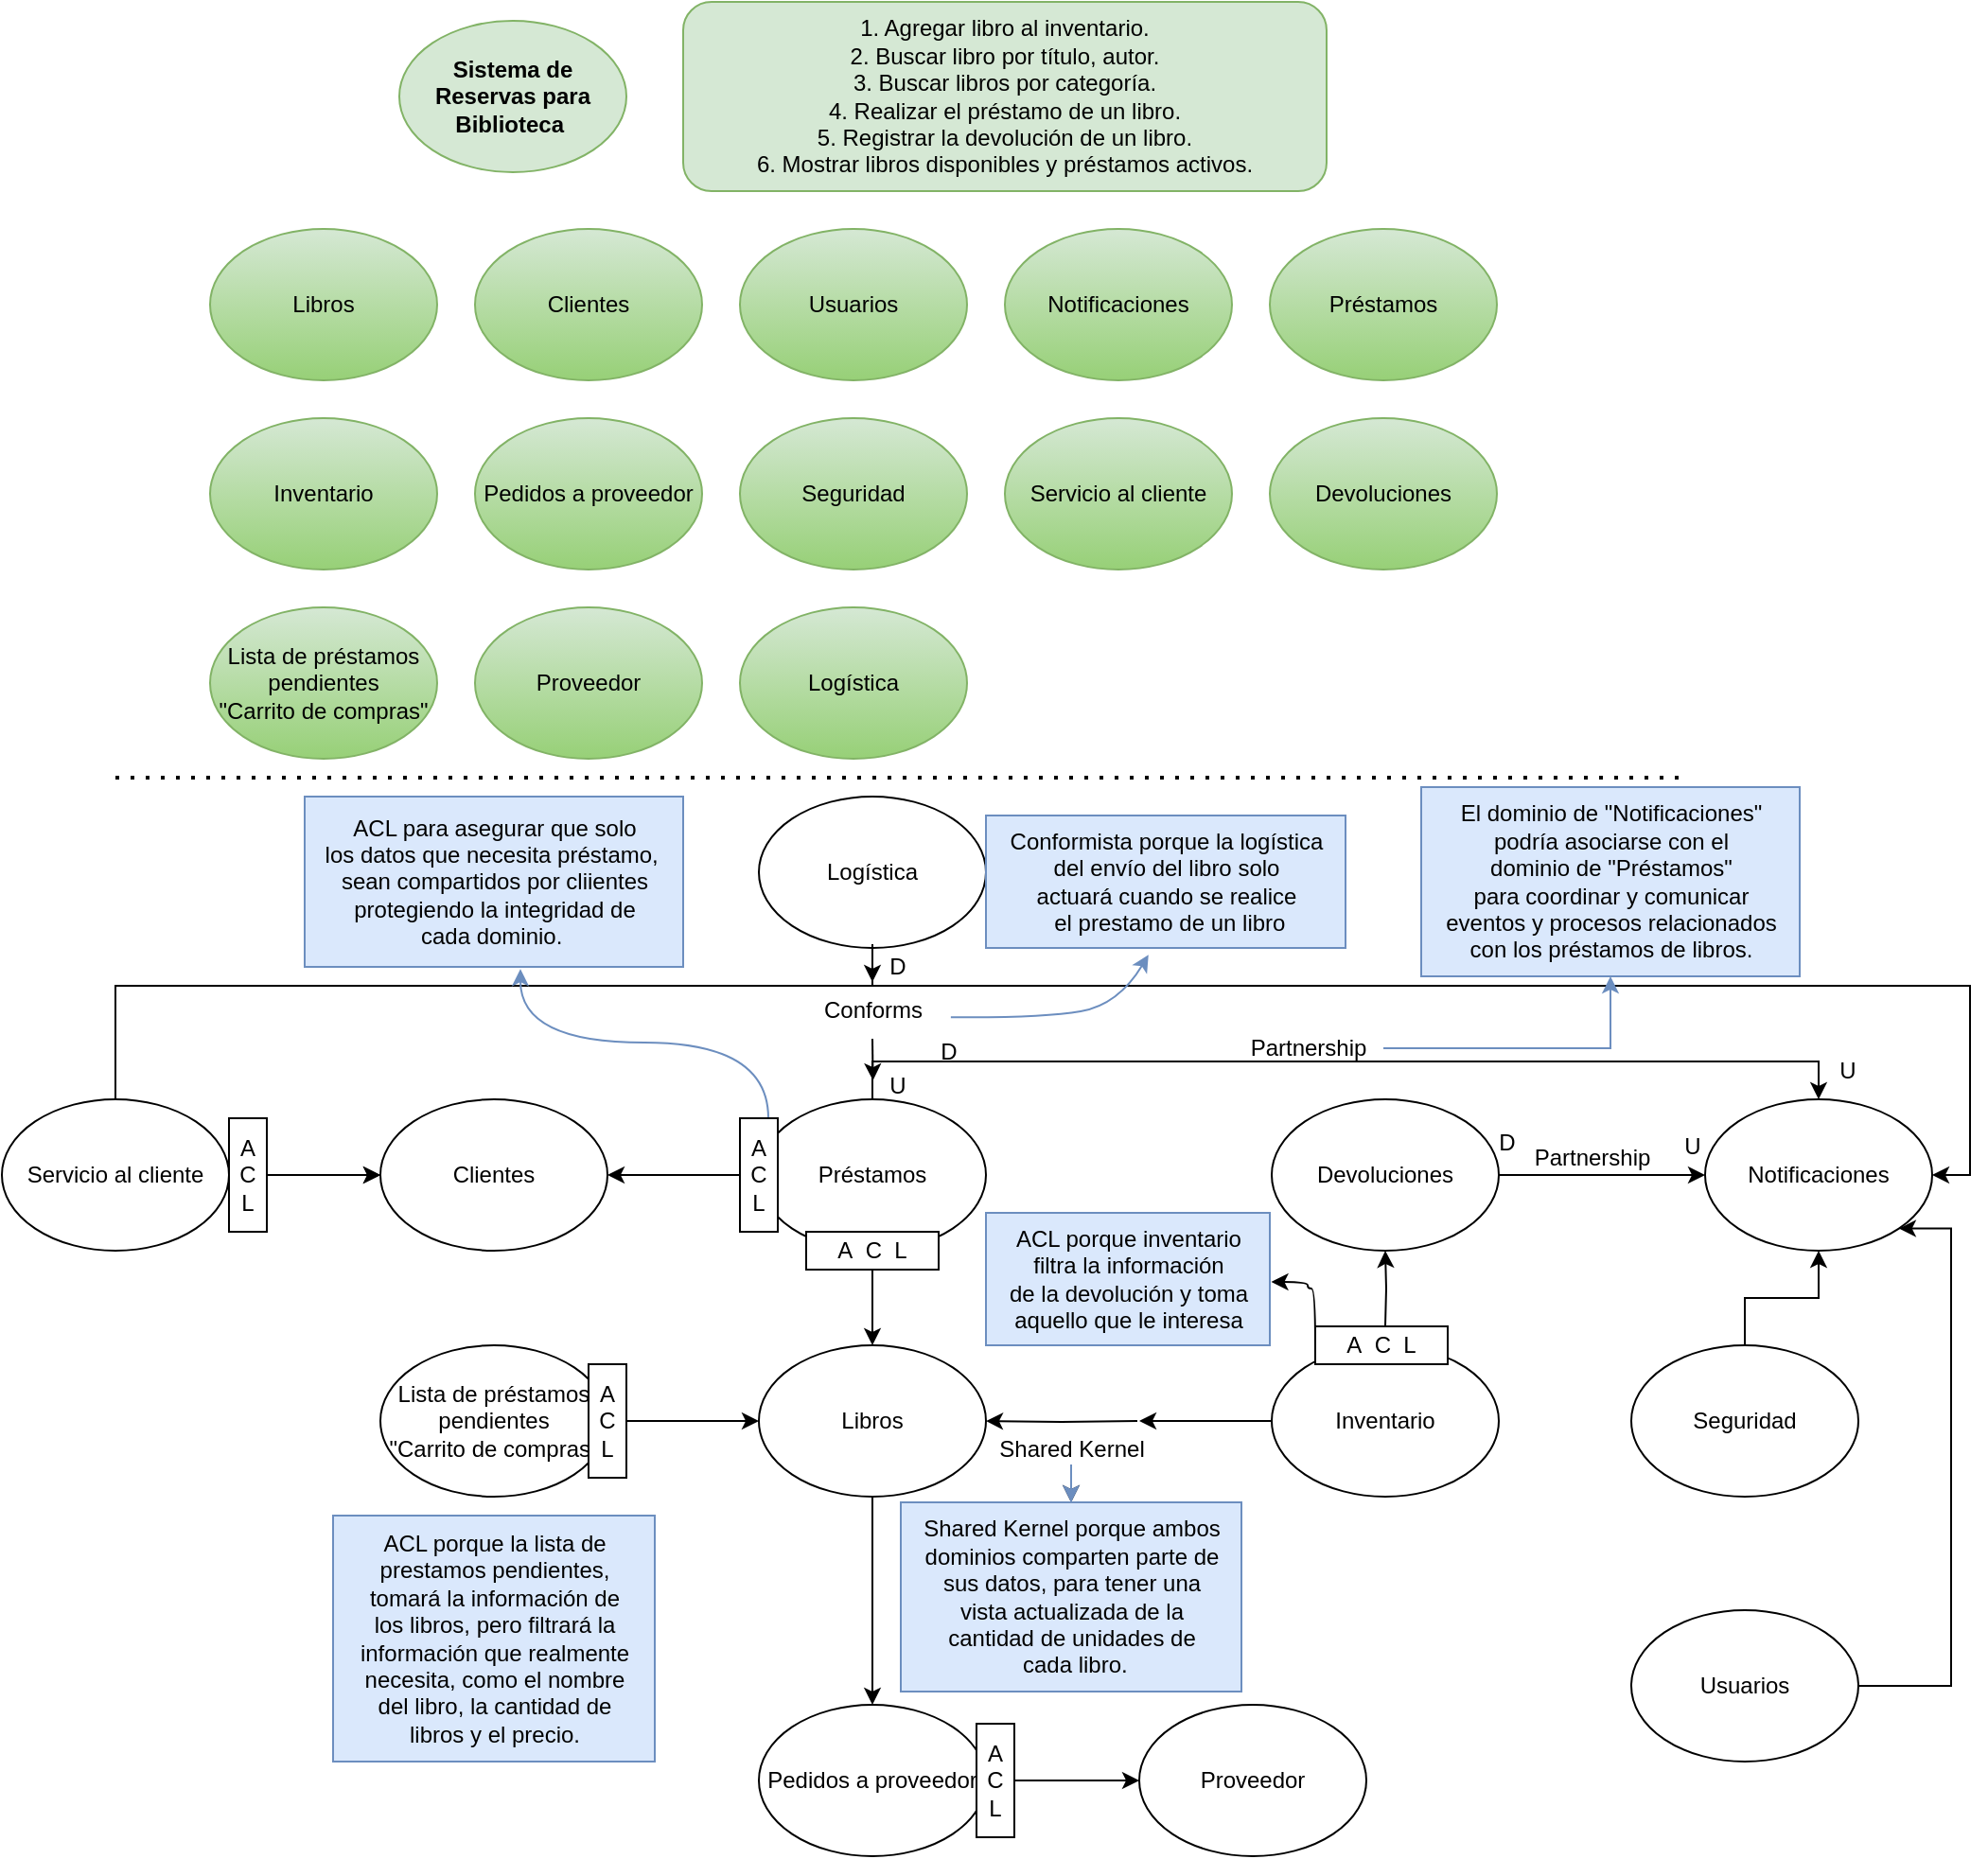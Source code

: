 <mxfile version="21.6.7" type="github">
  <diagram name="Page-1" id="8NP3AdUZ_DkiwLjYIJoB">
    <mxGraphModel dx="2085" dy="628" grid="1" gridSize="10" guides="1" tooltips="1" connect="1" arrows="1" fold="1" page="1" pageScale="1" pageWidth="850" pageHeight="1100" math="0" shadow="0">
      <root>
        <mxCell id="0" />
        <mxCell id="1" parent="0" />
        <mxCell id="hWaTpJQsUfpoI2xFxVlj-1" value="&lt;b&gt;Sistema de Reservas para Biblioteca&amp;nbsp;&lt;/b&gt;" style="ellipse;whiteSpace=wrap;html=1;fillColor=#d5e8d4;strokeColor=#82b366;" parent="1" vertex="1">
          <mxGeometry x="160" y="20" width="120" height="80" as="geometry" />
        </mxCell>
        <mxCell id="hWaTpJQsUfpoI2xFxVlj-2" value="Libros" style="ellipse;whiteSpace=wrap;html=1;fillColor=#d5e8d4;strokeColor=#82b366;gradientColor=#97d077;" parent="1" vertex="1">
          <mxGeometry x="60" y="130" width="120" height="80" as="geometry" />
        </mxCell>
        <mxCell id="hWaTpJQsUfpoI2xFxVlj-3" value="Clientes" style="ellipse;whiteSpace=wrap;html=1;fillColor=#d5e8d4;strokeColor=#82b366;gradientColor=#97d077;" parent="1" vertex="1">
          <mxGeometry x="200" y="130" width="120" height="80" as="geometry" />
        </mxCell>
        <mxCell id="hWaTpJQsUfpoI2xFxVlj-4" value="Usuarios" style="ellipse;whiteSpace=wrap;html=1;fillColor=#d5e8d4;strokeColor=#82b366;gradientColor=#97d077;" parent="1" vertex="1">
          <mxGeometry x="340" y="130" width="120" height="80" as="geometry" />
        </mxCell>
        <mxCell id="hWaTpJQsUfpoI2xFxVlj-5" value="Notificaciones" style="ellipse;whiteSpace=wrap;html=1;fillColor=#d5e8d4;strokeColor=#82b366;gradientColor=#97d077;" parent="1" vertex="1">
          <mxGeometry x="480" y="130" width="120" height="80" as="geometry" />
        </mxCell>
        <mxCell id="hWaTpJQsUfpoI2xFxVlj-6" value="Préstamos" style="ellipse;whiteSpace=wrap;html=1;fillColor=#d5e8d4;strokeColor=#82b366;gradientColor=#97d077;" parent="1" vertex="1">
          <mxGeometry x="620" y="130" width="120" height="80" as="geometry" />
        </mxCell>
        <mxCell id="hWaTpJQsUfpoI2xFxVlj-7" value="Inventario" style="ellipse;whiteSpace=wrap;html=1;fillColor=#d5e8d4;strokeColor=#82b366;gradientColor=#97d077;" parent="1" vertex="1">
          <mxGeometry x="60" y="230" width="120" height="80" as="geometry" />
        </mxCell>
        <mxCell id="hWaTpJQsUfpoI2xFxVlj-8" value="Pedidos a proveedor" style="ellipse;whiteSpace=wrap;html=1;fillColor=#d5e8d4;strokeColor=#82b366;gradientColor=#97d077;" parent="1" vertex="1">
          <mxGeometry x="200" y="230" width="120" height="80" as="geometry" />
        </mxCell>
        <mxCell id="hWaTpJQsUfpoI2xFxVlj-9" value="Seguridad" style="ellipse;whiteSpace=wrap;html=1;fillColor=#d5e8d4;strokeColor=#82b366;gradientColor=#97d077;" parent="1" vertex="1">
          <mxGeometry x="340" y="230" width="120" height="80" as="geometry" />
        </mxCell>
        <mxCell id="hWaTpJQsUfpoI2xFxVlj-11" value="1. Agregar libro al inventario.&lt;br&gt;2. Buscar libro por título, autor.&lt;br&gt;3. Buscar libros por categoría.&lt;br&gt;4. Realizar el préstamo de un libro.&lt;br&gt;5. Registrar la devolución de un libro.&lt;br&gt;6. Mostrar libros disponibles y préstamos activos." style="rounded=1;whiteSpace=wrap;html=1;fillColor=#d5e8d4;strokeColor=#82b366;" parent="1" vertex="1">
          <mxGeometry x="310" y="10" width="340" height="100" as="geometry" />
        </mxCell>
        <mxCell id="hWaTpJQsUfpoI2xFxVlj-12" value="Servicio al cliente" style="ellipse;whiteSpace=wrap;html=1;fillColor=#d5e8d4;strokeColor=#82b366;gradientColor=#97d077;" parent="1" vertex="1">
          <mxGeometry x="480" y="230" width="120" height="80" as="geometry" />
        </mxCell>
        <mxCell id="hWaTpJQsUfpoI2xFxVlj-13" value="" style="endArrow=none;dashed=1;html=1;dashPattern=1 3;strokeWidth=2;rounded=0;" parent="1" edge="1">
          <mxGeometry width="50" height="50" relative="1" as="geometry">
            <mxPoint x="10" y="420" as="sourcePoint" />
            <mxPoint x="840" y="420" as="targetPoint" />
            <Array as="points" />
          </mxGeometry>
        </mxCell>
        <mxCell id="hWaTpJQsUfpoI2xFxVlj-42" style="edgeStyle=orthogonalEdgeStyle;rounded=0;orthogonalLoop=1;jettySize=auto;html=1;exitX=0.5;exitY=1;exitDx=0;exitDy=0;entryX=0.5;entryY=0;entryDx=0;entryDy=0;" parent="1" source="hWaTpJQsUfpoI2xFxVlj-14" target="hWaTpJQsUfpoI2xFxVlj-40" edge="1">
          <mxGeometry relative="1" as="geometry" />
        </mxCell>
        <mxCell id="hWaTpJQsUfpoI2xFxVlj-14" value="Libros" style="ellipse;whiteSpace=wrap;html=1;" parent="1" vertex="1">
          <mxGeometry x="350" y="720" width="120" height="80" as="geometry" />
        </mxCell>
        <mxCell id="hWaTpJQsUfpoI2xFxVlj-16" style="edgeStyle=orthogonalEdgeStyle;rounded=0;orthogonalLoop=1;jettySize=auto;html=1;entryX=1;entryY=0.5;entryDx=0;entryDy=0;" parent="1" target="hWaTpJQsUfpoI2xFxVlj-14" edge="1">
          <mxGeometry relative="1" as="geometry">
            <mxPoint x="550" y="760" as="sourcePoint" />
          </mxGeometry>
        </mxCell>
        <mxCell id="uPfxFNsf_GQujLF1gzZ6-29" style="edgeStyle=orthogonalEdgeStyle;rounded=0;orthogonalLoop=1;jettySize=auto;html=1;exitX=0.5;exitY=0;exitDx=0;exitDy=0;entryX=0.5;entryY=1;entryDx=0;entryDy=0;" edge="1" parent="1" target="hWaTpJQsUfpoI2xFxVlj-33">
          <mxGeometry relative="1" as="geometry">
            <mxPoint x="681" y="710" as="sourcePoint" />
          </mxGeometry>
        </mxCell>
        <mxCell id="hWaTpJQsUfpoI2xFxVlj-15" value="Inventario" style="ellipse;whiteSpace=wrap;html=1;" parent="1" vertex="1">
          <mxGeometry x="621" y="720" width="120" height="80" as="geometry" />
        </mxCell>
        <mxCell id="hWaTpJQsUfpoI2xFxVlj-17" value="Lista de préstamos pendientes&lt;br style=&quot;border-color: var(--border-color);&quot;&gt;&quot;Carrito de compras&quot;" style="ellipse;whiteSpace=wrap;html=1;fillColor=#d5e8d4;strokeColor=#82b366;gradientColor=#97d077;" parent="1" vertex="1">
          <mxGeometry x="60" y="330" width="120" height="80" as="geometry" />
        </mxCell>
        <mxCell id="hWaTpJQsUfpoI2xFxVlj-19" style="edgeStyle=orthogonalEdgeStyle;rounded=0;orthogonalLoop=1;jettySize=auto;html=1;exitX=1;exitY=0.5;exitDx=0;exitDy=0;" parent="1" source="hWaTpJQsUfpoI2xFxVlj-18" target="hWaTpJQsUfpoI2xFxVlj-14" edge="1">
          <mxGeometry relative="1" as="geometry" />
        </mxCell>
        <mxCell id="hWaTpJQsUfpoI2xFxVlj-18" value="Lista de préstamos pendientes&lt;br&gt;&quot;Carrito de compras&quot;" style="ellipse;whiteSpace=wrap;html=1;" parent="1" vertex="1">
          <mxGeometry x="150" y="720" width="120" height="80" as="geometry" />
        </mxCell>
        <mxCell id="hWaTpJQsUfpoI2xFxVlj-21" style="edgeStyle=orthogonalEdgeStyle;rounded=0;orthogonalLoop=1;jettySize=auto;html=1;exitX=0.5;exitY=1;exitDx=0;exitDy=0;entryX=0.5;entryY=0;entryDx=0;entryDy=0;" parent="1" source="uPfxFNsf_GQujLF1gzZ6-24" target="hWaTpJQsUfpoI2xFxVlj-14" edge="1">
          <mxGeometry relative="1" as="geometry" />
        </mxCell>
        <mxCell id="hWaTpJQsUfpoI2xFxVlj-24" style="edgeStyle=orthogonalEdgeStyle;rounded=0;orthogonalLoop=1;jettySize=auto;html=1;exitX=0;exitY=0.5;exitDx=0;exitDy=0;entryX=1;entryY=0.5;entryDx=0;entryDy=0;" parent="1" source="uPfxFNsf_GQujLF1gzZ6-17" target="hWaTpJQsUfpoI2xFxVlj-23" edge="1">
          <mxGeometry relative="1" as="geometry">
            <mxPoint x="280" y="630" as="targetPoint" />
          </mxGeometry>
        </mxCell>
        <mxCell id="hWaTpJQsUfpoI2xFxVlj-48" style="edgeStyle=orthogonalEdgeStyle;rounded=0;orthogonalLoop=1;jettySize=auto;html=1;exitX=0.5;exitY=0;exitDx=0;exitDy=0;entryX=0.5;entryY=0;entryDx=0;entryDy=0;" parent="1" source="hWaTpJQsUfpoI2xFxVlj-20" target="hWaTpJQsUfpoI2xFxVlj-46" edge="1">
          <mxGeometry relative="1" as="geometry" />
        </mxCell>
        <mxCell id="hWaTpJQsUfpoI2xFxVlj-20" value="Préstamos" style="ellipse;whiteSpace=wrap;html=1;" parent="1" vertex="1">
          <mxGeometry x="350" y="590" width="120" height="80" as="geometry" />
        </mxCell>
        <mxCell id="hWaTpJQsUfpoI2xFxVlj-22" value="Proveedor" style="ellipse;whiteSpace=wrap;html=1;fillColor=#d5e8d4;strokeColor=#82b366;gradientColor=#97d077;" parent="1" vertex="1">
          <mxGeometry x="200" y="330" width="120" height="80" as="geometry" />
        </mxCell>
        <mxCell id="hWaTpJQsUfpoI2xFxVlj-23" value="Clientes" style="ellipse;whiteSpace=wrap;html=1;" parent="1" vertex="1">
          <mxGeometry x="150" y="590" width="120" height="80" as="geometry" />
        </mxCell>
        <mxCell id="hWaTpJQsUfpoI2xFxVlj-52" style="edgeStyle=orthogonalEdgeStyle;rounded=0;orthogonalLoop=1;jettySize=auto;html=1;exitX=0.5;exitY=0;exitDx=0;exitDy=0;entryX=1;entryY=0.5;entryDx=0;entryDy=0;" parent="1" source="hWaTpJQsUfpoI2xFxVlj-25" target="hWaTpJQsUfpoI2xFxVlj-46" edge="1">
          <mxGeometry relative="1" as="geometry">
            <Array as="points">
              <mxPoint x="10" y="530" />
              <mxPoint x="990" y="530" />
              <mxPoint x="990" y="630" />
            </Array>
            <mxPoint x="71" y="590" as="sourcePoint" />
          </mxGeometry>
        </mxCell>
        <mxCell id="uPfxFNsf_GQujLF1gzZ6-1" value="" style="edgeStyle=orthogonalEdgeStyle;rounded=0;orthogonalLoop=1;jettySize=auto;html=1;" edge="1" parent="1" source="hWaTpJQsUfpoI2xFxVlj-25" target="hWaTpJQsUfpoI2xFxVlj-23">
          <mxGeometry relative="1" as="geometry" />
        </mxCell>
        <mxCell id="hWaTpJQsUfpoI2xFxVlj-25" value="Servicio al cliente" style="ellipse;whiteSpace=wrap;html=1;" parent="1" vertex="1">
          <mxGeometry x="-50" y="590" width="120" height="80" as="geometry" />
        </mxCell>
        <mxCell id="hWaTpJQsUfpoI2xFxVlj-31" style="edgeStyle=orthogonalEdgeStyle;rounded=0;orthogonalLoop=1;jettySize=auto;html=1;exitX=1;exitY=0.5;exitDx=0;exitDy=0;entryX=0;entryY=0.5;entryDx=0;entryDy=0;" parent="1" source="hWaTpJQsUfpoI2xFxVlj-28" target="hWaTpJQsUfpoI2xFxVlj-23" edge="1">
          <mxGeometry relative="1" as="geometry" />
        </mxCell>
        <mxCell id="hWaTpJQsUfpoI2xFxVlj-28" value="A&lt;br&gt;C&lt;br&gt;L" style="rounded=0;whiteSpace=wrap;html=1;" parent="1" vertex="1">
          <mxGeometry x="70" y="600" width="20" height="60" as="geometry" />
        </mxCell>
        <mxCell id="hWaTpJQsUfpoI2xFxVlj-32" value="Devoluciones" style="ellipse;whiteSpace=wrap;html=1;fillColor=#d5e8d4;strokeColor=#82b366;gradientColor=#97d077;" parent="1" vertex="1">
          <mxGeometry x="620" y="230" width="120" height="80" as="geometry" />
        </mxCell>
        <mxCell id="hWaTpJQsUfpoI2xFxVlj-47" style="edgeStyle=orthogonalEdgeStyle;rounded=0;orthogonalLoop=1;jettySize=auto;html=1;exitX=1;exitY=0.5;exitDx=0;exitDy=0;entryX=0;entryY=0.5;entryDx=0;entryDy=0;" parent="1" source="hWaTpJQsUfpoI2xFxVlj-33" target="hWaTpJQsUfpoI2xFxVlj-46" edge="1">
          <mxGeometry relative="1" as="geometry" />
        </mxCell>
        <mxCell id="hWaTpJQsUfpoI2xFxVlj-33" value="Devoluciones" style="ellipse;whiteSpace=wrap;html=1;" parent="1" vertex="1">
          <mxGeometry x="621" y="590" width="120" height="80" as="geometry" />
        </mxCell>
        <mxCell id="hWaTpJQsUfpoI2xFxVlj-45" style="edgeStyle=orthogonalEdgeStyle;rounded=0;orthogonalLoop=1;jettySize=auto;html=1;exitX=1;exitY=0.5;exitDx=0;exitDy=0;entryX=0;entryY=0.5;entryDx=0;entryDy=0;" parent="1" source="hWaTpJQsUfpoI2xFxVlj-40" target="hWaTpJQsUfpoI2xFxVlj-43" edge="1">
          <mxGeometry relative="1" as="geometry">
            <mxPoint x="540" y="870" as="targetPoint" />
          </mxGeometry>
        </mxCell>
        <mxCell id="hWaTpJQsUfpoI2xFxVlj-40" value="Pedidos a proveedor" style="ellipse;whiteSpace=wrap;html=1;" parent="1" vertex="1">
          <mxGeometry x="350" y="910" width="120" height="80" as="geometry" />
        </mxCell>
        <mxCell id="hWaTpJQsUfpoI2xFxVlj-43" value="Proveedor" style="ellipse;whiteSpace=wrap;html=1;" parent="1" vertex="1">
          <mxGeometry x="551" y="910" width="120" height="80" as="geometry" />
        </mxCell>
        <mxCell id="hWaTpJQsUfpoI2xFxVlj-46" value="Notificaciones" style="ellipse;whiteSpace=wrap;html=1;" parent="1" vertex="1">
          <mxGeometry x="850" y="590" width="120" height="80" as="geometry" />
        </mxCell>
        <mxCell id="hWaTpJQsUfpoI2xFxVlj-50" style="edgeStyle=orthogonalEdgeStyle;rounded=0;orthogonalLoop=1;jettySize=auto;html=1;exitX=0.5;exitY=0;exitDx=0;exitDy=0;entryX=0.5;entryY=1;entryDx=0;entryDy=0;" parent="1" source="hWaTpJQsUfpoI2xFxVlj-49" target="hWaTpJQsUfpoI2xFxVlj-46" edge="1">
          <mxGeometry relative="1" as="geometry" />
        </mxCell>
        <mxCell id="hWaTpJQsUfpoI2xFxVlj-49" value="Seguridad" style="ellipse;whiteSpace=wrap;html=1;" parent="1" vertex="1">
          <mxGeometry x="811" y="720" width="120" height="80" as="geometry" />
        </mxCell>
        <mxCell id="hWaTpJQsUfpoI2xFxVlj-53" style="edgeStyle=orthogonalEdgeStyle;rounded=0;orthogonalLoop=1;jettySize=auto;html=1;exitX=1;exitY=0.5;exitDx=0;exitDy=0;entryX=1;entryY=1;entryDx=0;entryDy=0;" parent="1" source="hWaTpJQsUfpoI2xFxVlj-51" target="hWaTpJQsUfpoI2xFxVlj-46" edge="1">
          <mxGeometry relative="1" as="geometry">
            <Array as="points">
              <mxPoint x="980" y="900" />
              <mxPoint x="980" y="658" />
            </Array>
          </mxGeometry>
        </mxCell>
        <mxCell id="hWaTpJQsUfpoI2xFxVlj-51" value="Usuarios" style="ellipse;whiteSpace=wrap;html=1;" parent="1" vertex="1">
          <mxGeometry x="811" y="860" width="120" height="80" as="geometry" />
        </mxCell>
        <mxCell id="uPfxFNsf_GQujLF1gzZ6-2" value="A&lt;br&gt;C&lt;br&gt;L" style="rounded=0;whiteSpace=wrap;html=1;" vertex="1" parent="1">
          <mxGeometry x="260" y="730" width="20" height="60" as="geometry" />
        </mxCell>
        <mxCell id="uPfxFNsf_GQujLF1gzZ6-4" value="ACL porque la lista de&lt;br&gt;prestamos pendientes, &lt;br&gt;tomará la información de &lt;br&gt;los libros, pero filtrará la &lt;br&gt;información que realmente &lt;br&gt;necesita, como el nombre&lt;br&gt;del libro, la cantidad de &lt;br&gt;libros y el precio." style="text;html=1;align=center;verticalAlign=middle;resizable=0;points=[];autosize=1;strokeColor=#6c8ebf;fillColor=#dae8fc;" vertex="1" parent="1">
          <mxGeometry x="125" y="810" width="170" height="130" as="geometry" />
        </mxCell>
        <mxCell id="uPfxFNsf_GQujLF1gzZ6-5" value="Logística" style="ellipse;whiteSpace=wrap;html=1;fillColor=#d5e8d4;strokeColor=#82b366;gradientColor=#97d077;" vertex="1" parent="1">
          <mxGeometry x="340" y="330" width="120" height="80" as="geometry" />
        </mxCell>
        <mxCell id="uPfxFNsf_GQujLF1gzZ6-8" style="edgeStyle=orthogonalEdgeStyle;rounded=0;orthogonalLoop=1;jettySize=auto;html=1;exitX=0.5;exitY=1;exitDx=0;exitDy=0;" edge="1" parent="1" source="uPfxFNsf_GQujLF1gzZ6-9">
          <mxGeometry relative="1" as="geometry">
            <mxPoint x="410.294" y="580" as="targetPoint" />
          </mxGeometry>
        </mxCell>
        <mxCell id="uPfxFNsf_GQujLF1gzZ6-6" value="Logística" style="ellipse;whiteSpace=wrap;html=1;" vertex="1" parent="1">
          <mxGeometry x="350" y="430" width="120" height="80" as="geometry" />
        </mxCell>
        <mxCell id="uPfxFNsf_GQujLF1gzZ6-10" value="" style="edgeStyle=orthogonalEdgeStyle;rounded=0;orthogonalLoop=1;jettySize=auto;html=1;exitX=0.5;exitY=1;exitDx=0;exitDy=0;" edge="1" parent="1" source="uPfxFNsf_GQujLF1gzZ6-6" target="uPfxFNsf_GQujLF1gzZ6-9">
          <mxGeometry relative="1" as="geometry">
            <mxPoint x="410.294" y="580" as="targetPoint" />
            <mxPoint x="410" y="510" as="sourcePoint" />
          </mxGeometry>
        </mxCell>
        <mxCell id="uPfxFNsf_GQujLF1gzZ6-9" value="Conforms" style="text;html=1;align=center;verticalAlign=middle;resizable=0;points=[];autosize=1;strokeColor=none;fillColor=none;" vertex="1" parent="1">
          <mxGeometry x="370" y="528" width="80" height="30" as="geometry" />
        </mxCell>
        <mxCell id="uPfxFNsf_GQujLF1gzZ6-16" style="edgeStyle=orthogonalEdgeStyle;rounded=0;orthogonalLoop=1;jettySize=auto;html=1;exitX=0.75;exitY=0;exitDx=0;exitDy=0;entryX=0.57;entryY=1.012;entryDx=0;entryDy=0;entryPerimeter=0;curved=1;fillColor=#dae8fc;strokeColor=#6c8ebf;" edge="1" parent="1" source="uPfxFNsf_GQujLF1gzZ6-17" target="uPfxFNsf_GQujLF1gzZ6-14">
          <mxGeometry relative="1" as="geometry">
            <mxPoint x="270" y="600" as="sourcePoint" />
          </mxGeometry>
        </mxCell>
        <mxCell id="uPfxFNsf_GQujLF1gzZ6-12" value="Conformista porque la logística &lt;br&gt;del envío del libro solo &lt;br&gt;actuará cuando se realice&lt;br&gt;&amp;nbsp;el prestamo de un libro" style="text;html=1;align=center;verticalAlign=middle;resizable=0;points=[];autosize=1;strokeColor=#6c8ebf;fillColor=#dae8fc;" vertex="1" parent="1">
          <mxGeometry x="470" y="440" width="190" height="70" as="geometry" />
        </mxCell>
        <mxCell id="uPfxFNsf_GQujLF1gzZ6-13" value="" style="curved=1;endArrow=classic;html=1;rounded=0;exitX=1.018;exitY=0.62;exitDx=0;exitDy=0;exitPerimeter=0;entryX=0.452;entryY=1.052;entryDx=0;entryDy=0;entryPerimeter=0;fillColor=#dae8fc;strokeColor=#6c8ebf;" edge="1" parent="1" source="uPfxFNsf_GQujLF1gzZ6-9" target="uPfxFNsf_GQujLF1gzZ6-12">
          <mxGeometry width="50" height="50" relative="1" as="geometry">
            <mxPoint x="490" y="568" as="sourcePoint" />
            <mxPoint x="540" y="518" as="targetPoint" />
            <Array as="points">
              <mxPoint x="500" y="547" />
              <mxPoint x="540" y="540" />
            </Array>
          </mxGeometry>
        </mxCell>
        <mxCell id="uPfxFNsf_GQujLF1gzZ6-14" value="ACL para asegurar que solo&lt;br&gt;los datos que necesita préstamo,&amp;nbsp;&lt;br&gt;sean compartidos por cliientes&lt;br&gt;protegiendo la integridad de&lt;br&gt;cada dominio.&amp;nbsp;" style="text;html=1;align=center;verticalAlign=middle;resizable=0;points=[];autosize=1;strokeColor=#6c8ebf;fillColor=#dae8fc;" vertex="1" parent="1">
          <mxGeometry x="110" y="430" width="200" height="90" as="geometry" />
        </mxCell>
        <mxCell id="uPfxFNsf_GQujLF1gzZ6-18" value="" style="edgeStyle=orthogonalEdgeStyle;rounded=0;orthogonalLoop=1;jettySize=auto;html=1;exitX=0;exitY=0.5;exitDx=0;exitDy=0;entryX=1;entryY=0.5;entryDx=0;entryDy=0;" edge="1" parent="1" source="hWaTpJQsUfpoI2xFxVlj-20" target="uPfxFNsf_GQujLF1gzZ6-17">
          <mxGeometry relative="1" as="geometry">
            <mxPoint x="350" y="630" as="sourcePoint" />
            <mxPoint x="270" y="630" as="targetPoint" />
          </mxGeometry>
        </mxCell>
        <mxCell id="uPfxFNsf_GQujLF1gzZ6-17" value="A&lt;br&gt;C&lt;br&gt;L" style="rounded=0;whiteSpace=wrap;html=1;" vertex="1" parent="1">
          <mxGeometry x="340" y="600" width="20" height="60" as="geometry" />
        </mxCell>
        <mxCell id="uPfxFNsf_GQujLF1gzZ6-20" value="" style="edgeStyle=orthogonalEdgeStyle;rounded=0;orthogonalLoop=1;jettySize=auto;html=1;exitX=0;exitY=0.5;exitDx=0;exitDy=0;entryX=1;entryY=0.5;entryDx=0;entryDy=0;" edge="1" parent="1" source="hWaTpJQsUfpoI2xFxVlj-15">
          <mxGeometry relative="1" as="geometry">
            <mxPoint x="551" y="760" as="sourcePoint" />
            <mxPoint x="551" y="760" as="targetPoint" />
          </mxGeometry>
        </mxCell>
        <mxCell id="uPfxFNsf_GQujLF1gzZ6-23" value="" style="edgeStyle=orthogonalEdgeStyle;rounded=0;orthogonalLoop=1;jettySize=auto;html=1;" edge="1" parent="1" source="uPfxFNsf_GQujLF1gzZ6-21" target="uPfxFNsf_GQujLF1gzZ6-22">
          <mxGeometry relative="1" as="geometry" />
        </mxCell>
        <mxCell id="uPfxFNsf_GQujLF1gzZ6-41" value="" style="edgeStyle=orthogonalEdgeStyle;rounded=0;orthogonalLoop=1;jettySize=auto;html=1;fillColor=#dae8fc;strokeColor=#6c8ebf;" edge="1" parent="1" source="uPfxFNsf_GQujLF1gzZ6-21" target="uPfxFNsf_GQujLF1gzZ6-22">
          <mxGeometry relative="1" as="geometry" />
        </mxCell>
        <mxCell id="uPfxFNsf_GQujLF1gzZ6-21" value="Shared Kernel" style="text;html=1;align=center;verticalAlign=middle;resizable=0;points=[];autosize=1;strokeColor=none;fillColor=none;" vertex="1" parent="1">
          <mxGeometry x="465" y="760" width="100" height="30" as="geometry" />
        </mxCell>
        <mxCell id="uPfxFNsf_GQujLF1gzZ6-22" value="Shared Kernel porque ambos &lt;br&gt;dominios comparten parte de&lt;br&gt;sus datos, para tener una&lt;br&gt;vista actualizada de la&lt;br&gt;cantidad de unidades de&lt;br&gt;&amp;nbsp;cada libro." style="text;html=1;align=center;verticalAlign=middle;resizable=0;points=[];autosize=1;strokeColor=#6c8ebf;fillColor=#dae8fc;" vertex="1" parent="1">
          <mxGeometry x="425" y="803" width="180" height="100" as="geometry" />
        </mxCell>
        <mxCell id="uPfxFNsf_GQujLF1gzZ6-24" value="A&amp;nbsp; C&amp;nbsp; L" style="rounded=0;whiteSpace=wrap;html=1;" vertex="1" parent="1">
          <mxGeometry x="375" y="660" width="70" height="20" as="geometry" />
        </mxCell>
        <mxCell id="uPfxFNsf_GQujLF1gzZ6-25" value="U" style="text;html=1;align=center;verticalAlign=middle;resizable=0;points=[];autosize=1;strokeColor=none;fillColor=none;" vertex="1" parent="1">
          <mxGeometry x="408" y="568" width="30" height="30" as="geometry" />
        </mxCell>
        <mxCell id="uPfxFNsf_GQujLF1gzZ6-26" value="D" style="text;html=1;align=center;verticalAlign=middle;resizable=0;points=[];autosize=1;strokeColor=none;fillColor=none;" vertex="1" parent="1">
          <mxGeometry x="408" y="505" width="30" height="30" as="geometry" />
        </mxCell>
        <mxCell id="uPfxFNsf_GQujLF1gzZ6-31" value="" style="edgeStyle=orthogonalEdgeStyle;rounded=0;orthogonalLoop=1;jettySize=auto;html=1;exitX=0.5;exitY=0;exitDx=0;exitDy=0;entryX=0.5;entryY=1;entryDx=0;entryDy=0;" edge="1" parent="1" source="hWaTpJQsUfpoI2xFxVlj-15" target="uPfxFNsf_GQujLF1gzZ6-30">
          <mxGeometry relative="1" as="geometry">
            <mxPoint x="620" y="720" as="sourcePoint" />
            <mxPoint x="620" y="670" as="targetPoint" />
          </mxGeometry>
        </mxCell>
        <mxCell id="uPfxFNsf_GQujLF1gzZ6-38" style="edgeStyle=orthogonalEdgeStyle;rounded=0;orthogonalLoop=1;jettySize=auto;html=1;exitX=0;exitY=0.5;exitDx=0;exitDy=0;entryX=1.005;entryY=0.521;entryDx=0;entryDy=0;entryPerimeter=0;curved=1;" edge="1" parent="1" source="uPfxFNsf_GQujLF1gzZ6-30" target="uPfxFNsf_GQujLF1gzZ6-32">
          <mxGeometry relative="1" as="geometry">
            <Array as="points">
              <mxPoint x="644" y="690" />
              <mxPoint x="640" y="690" />
              <mxPoint x="640" y="686" />
            </Array>
          </mxGeometry>
        </mxCell>
        <mxCell id="uPfxFNsf_GQujLF1gzZ6-30" value="A&amp;nbsp; C&amp;nbsp; L" style="rounded=0;whiteSpace=wrap;html=1;" vertex="1" parent="1">
          <mxGeometry x="644" y="710" width="70" height="20" as="geometry" />
        </mxCell>
        <mxCell id="uPfxFNsf_GQujLF1gzZ6-32" value="ACL porque inventario&lt;br&gt;filtra la información&lt;br&gt;de la devolución y toma&lt;br&gt;aquello que le interesa" style="text;html=1;align=center;verticalAlign=middle;resizable=0;points=[];autosize=1;strokeColor=#6c8ebf;fillColor=#dae8fc;" vertex="1" parent="1">
          <mxGeometry x="470" y="650" width="150" height="70" as="geometry" />
        </mxCell>
        <mxCell id="uPfxFNsf_GQujLF1gzZ6-40" value="A&lt;br&gt;C&lt;br&gt;L" style="rounded=0;whiteSpace=wrap;html=1;" vertex="1" parent="1">
          <mxGeometry x="465" y="920" width="20" height="60" as="geometry" />
        </mxCell>
        <mxCell id="uPfxFNsf_GQujLF1gzZ6-46" value="" style="edgeStyle=orthogonalEdgeStyle;rounded=0;orthogonalLoop=1;jettySize=auto;html=1;fillColor=#dae8fc;strokeColor=#6c8ebf;" edge="1" parent="1" source="uPfxFNsf_GQujLF1gzZ6-42" target="uPfxFNsf_GQujLF1gzZ6-44">
          <mxGeometry relative="1" as="geometry" />
        </mxCell>
        <mxCell id="uPfxFNsf_GQujLF1gzZ6-42" value="Partnership" style="text;html=1;align=center;verticalAlign=middle;resizable=0;points=[];autosize=1;strokeColor=none;fillColor=none;" vertex="1" parent="1">
          <mxGeometry x="600" y="548" width="80" height="30" as="geometry" />
        </mxCell>
        <mxCell id="uPfxFNsf_GQujLF1gzZ6-44" value=" El dominio de &quot;Notificaciones&quot; &lt;br&gt;podría asociarse con el &lt;br&gt;dominio de &quot;Préstamos&quot; &lt;br&gt;para coordinar y comunicar &lt;br&gt;eventos y procesos relacionados &lt;br&gt;con los préstamos de libros." style="text;html=1;align=center;verticalAlign=middle;resizable=0;points=[];autosize=1;strokeColor=#6c8ebf;fillColor=#dae8fc;" vertex="1" parent="1">
          <mxGeometry x="700" y="425" width="200" height="100" as="geometry" />
        </mxCell>
        <mxCell id="uPfxFNsf_GQujLF1gzZ6-47" value="U" style="text;html=1;align=center;verticalAlign=middle;resizable=0;points=[];autosize=1;strokeColor=none;fillColor=none;" vertex="1" parent="1">
          <mxGeometry x="910" y="560" width="30" height="30" as="geometry" />
        </mxCell>
        <mxCell id="uPfxFNsf_GQujLF1gzZ6-48" value="D" style="text;html=1;align=center;verticalAlign=middle;resizable=0;points=[];autosize=1;strokeColor=none;fillColor=none;" vertex="1" parent="1">
          <mxGeometry x="435" y="550" width="30" height="30" as="geometry" />
        </mxCell>
        <mxCell id="uPfxFNsf_GQujLF1gzZ6-49" value="Partnership" style="text;html=1;align=center;verticalAlign=middle;resizable=0;points=[];autosize=1;strokeColor=none;fillColor=none;" vertex="1" parent="1">
          <mxGeometry x="750" y="606" width="80" height="30" as="geometry" />
        </mxCell>
        <mxCell id="uPfxFNsf_GQujLF1gzZ6-51" value="D" style="text;html=1;align=center;verticalAlign=middle;resizable=0;points=[];autosize=1;strokeColor=none;fillColor=none;" vertex="1" parent="1">
          <mxGeometry x="730" y="598" width="30" height="30" as="geometry" />
        </mxCell>
        <mxCell id="uPfxFNsf_GQujLF1gzZ6-52" value="U" style="text;html=1;align=center;verticalAlign=middle;resizable=0;points=[];autosize=1;strokeColor=none;fillColor=none;" vertex="1" parent="1">
          <mxGeometry x="828" y="600" width="30" height="30" as="geometry" />
        </mxCell>
      </root>
    </mxGraphModel>
  </diagram>
</mxfile>
